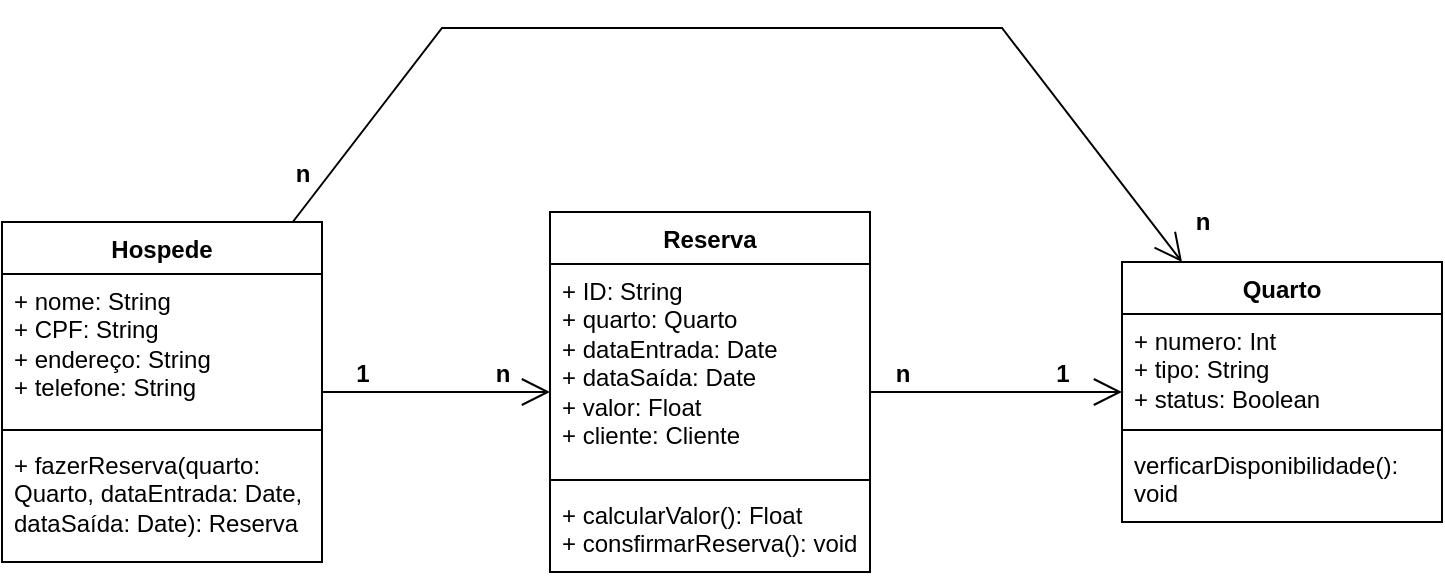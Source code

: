 <mxfile version="24.8.4" pages="2">
  <diagram name="Reservas de Hotel" id="tOLR-bDX3ip8aA7YL2Mg">
    <mxGraphModel dx="754" dy="771" grid="1" gridSize="10" guides="1" tooltips="1" connect="1" arrows="1" fold="1" page="1" pageScale="1" pageWidth="827" pageHeight="1169" math="0" shadow="0">
      <root>
        <mxCell id="0" />
        <mxCell id="1" parent="0" />
        <mxCell id="y8uqyYwWgfK6_-NwnYeD-1" value="Hospede" style="swimlane;fontStyle=1;align=center;verticalAlign=top;childLayout=stackLayout;horizontal=1;startSize=26;horizontalStack=0;resizeParent=1;resizeParentMax=0;resizeLast=0;collapsible=1;marginBottom=0;whiteSpace=wrap;html=1;" vertex="1" parent="1">
          <mxGeometry x="60" y="267" width="160" height="170" as="geometry" />
        </mxCell>
        <mxCell id="y8uqyYwWgfK6_-NwnYeD-2" value="+ nome: String&lt;div&gt;+ CPF: String&lt;/div&gt;&lt;div&gt;+ endereço: String&lt;/div&gt;&lt;div&gt;+ telefone: String&lt;/div&gt;" style="text;strokeColor=none;fillColor=none;align=left;verticalAlign=top;spacingLeft=4;spacingRight=4;overflow=hidden;rotatable=0;points=[[0,0.5],[1,0.5]];portConstraint=eastwest;whiteSpace=wrap;html=1;" vertex="1" parent="y8uqyYwWgfK6_-NwnYeD-1">
          <mxGeometry y="26" width="160" height="74" as="geometry" />
        </mxCell>
        <mxCell id="y8uqyYwWgfK6_-NwnYeD-3" value="" style="line;strokeWidth=1;fillColor=none;align=left;verticalAlign=middle;spacingTop=-1;spacingLeft=3;spacingRight=3;rotatable=0;labelPosition=right;points=[];portConstraint=eastwest;strokeColor=inherit;" vertex="1" parent="y8uqyYwWgfK6_-NwnYeD-1">
          <mxGeometry y="100" width="160" height="8" as="geometry" />
        </mxCell>
        <mxCell id="y8uqyYwWgfK6_-NwnYeD-4" value="+ fazerReserva(quarto: Quarto, dataEntrada: Date, dataSaída: Date): Reserva" style="text;strokeColor=none;fillColor=none;align=left;verticalAlign=top;spacingLeft=4;spacingRight=4;overflow=hidden;rotatable=0;points=[[0,0.5],[1,0.5]];portConstraint=eastwest;whiteSpace=wrap;html=1;" vertex="1" parent="y8uqyYwWgfK6_-NwnYeD-1">
          <mxGeometry y="108" width="160" height="62" as="geometry" />
        </mxCell>
        <mxCell id="y8uqyYwWgfK6_-NwnYeD-5" value="Quarto" style="swimlane;fontStyle=1;align=center;verticalAlign=top;childLayout=stackLayout;horizontal=1;startSize=26;horizontalStack=0;resizeParent=1;resizeParentMax=0;resizeLast=0;collapsible=1;marginBottom=0;whiteSpace=wrap;html=1;" vertex="1" parent="1">
          <mxGeometry x="620" y="287" width="160" height="130" as="geometry" />
        </mxCell>
        <mxCell id="y8uqyYwWgfK6_-NwnYeD-6" value="+ numero: Int&lt;div&gt;+ tipo: String&lt;/div&gt;&lt;div&gt;+ status: Boolean&lt;/div&gt;" style="text;strokeColor=none;fillColor=none;align=left;verticalAlign=top;spacingLeft=4;spacingRight=4;overflow=hidden;rotatable=0;points=[[0,0.5],[1,0.5]];portConstraint=eastwest;whiteSpace=wrap;html=1;" vertex="1" parent="y8uqyYwWgfK6_-NwnYeD-5">
          <mxGeometry y="26" width="160" height="54" as="geometry" />
        </mxCell>
        <mxCell id="y8uqyYwWgfK6_-NwnYeD-7" value="" style="line;strokeWidth=1;fillColor=none;align=left;verticalAlign=middle;spacingTop=-1;spacingLeft=3;spacingRight=3;rotatable=0;labelPosition=right;points=[];portConstraint=eastwest;strokeColor=inherit;" vertex="1" parent="y8uqyYwWgfK6_-NwnYeD-5">
          <mxGeometry y="80" width="160" height="8" as="geometry" />
        </mxCell>
        <mxCell id="y8uqyYwWgfK6_-NwnYeD-8" value="verficarDisponibilidade(): void" style="text;strokeColor=none;fillColor=none;align=left;verticalAlign=top;spacingLeft=4;spacingRight=4;overflow=hidden;rotatable=0;points=[[0,0.5],[1,0.5]];portConstraint=eastwest;whiteSpace=wrap;html=1;" vertex="1" parent="y8uqyYwWgfK6_-NwnYeD-5">
          <mxGeometry y="88" width="160" height="42" as="geometry" />
        </mxCell>
        <mxCell id="y8uqyYwWgfK6_-NwnYeD-9" value="Reserva" style="swimlane;fontStyle=1;align=center;verticalAlign=top;childLayout=stackLayout;horizontal=1;startSize=26;horizontalStack=0;resizeParent=1;resizeParentMax=0;resizeLast=0;collapsible=1;marginBottom=0;whiteSpace=wrap;html=1;" vertex="1" parent="1">
          <mxGeometry x="334" y="262" width="160" height="180" as="geometry" />
        </mxCell>
        <mxCell id="y8uqyYwWgfK6_-NwnYeD-10" value="&lt;div&gt;+ ID: String&lt;/div&gt;+ quarto: Quarto&lt;div&gt;+ dataEntrada: Date&lt;/div&gt;&lt;div&gt;+ dataSaída: Date&lt;/div&gt;&lt;div&gt;+ valor: Float&lt;/div&gt;&lt;div&gt;+ cliente: Cliente&lt;/div&gt;" style="text;strokeColor=none;fillColor=none;align=left;verticalAlign=top;spacingLeft=4;spacingRight=4;overflow=hidden;rotatable=0;points=[[0,0.5],[1,0.5]];portConstraint=eastwest;whiteSpace=wrap;html=1;" vertex="1" parent="y8uqyYwWgfK6_-NwnYeD-9">
          <mxGeometry y="26" width="160" height="104" as="geometry" />
        </mxCell>
        <mxCell id="y8uqyYwWgfK6_-NwnYeD-11" value="" style="line;strokeWidth=1;fillColor=none;align=left;verticalAlign=middle;spacingTop=-1;spacingLeft=3;spacingRight=3;rotatable=0;labelPosition=right;points=[];portConstraint=eastwest;strokeColor=inherit;" vertex="1" parent="y8uqyYwWgfK6_-NwnYeD-9">
          <mxGeometry y="130" width="160" height="8" as="geometry" />
        </mxCell>
        <mxCell id="y8uqyYwWgfK6_-NwnYeD-12" value="+ calcularValor(): Float&lt;div&gt;+ consfirmarReserva(): void&lt;/div&gt;" style="text;strokeColor=none;fillColor=none;align=left;verticalAlign=top;spacingLeft=4;spacingRight=4;overflow=hidden;rotatable=0;points=[[0,0.5],[1,0.5]];portConstraint=eastwest;whiteSpace=wrap;html=1;" vertex="1" parent="y8uqyYwWgfK6_-NwnYeD-9">
          <mxGeometry y="138" width="160" height="42" as="geometry" />
        </mxCell>
        <mxCell id="y8uqyYwWgfK6_-NwnYeD-13" value="" style="endArrow=open;endFill=1;endSize=12;html=1;rounded=0;" edge="1" parent="1" source="y8uqyYwWgfK6_-NwnYeD-1" target="y8uqyYwWgfK6_-NwnYeD-9">
          <mxGeometry width="160" relative="1" as="geometry">
            <mxPoint x="330" y="500" as="sourcePoint" />
            <mxPoint x="490" y="500" as="targetPoint" />
          </mxGeometry>
        </mxCell>
        <mxCell id="y8uqyYwWgfK6_-NwnYeD-14" value="" style="endArrow=open;endFill=1;endSize=12;html=1;rounded=0;" edge="1" parent="1" source="y8uqyYwWgfK6_-NwnYeD-9" target="y8uqyYwWgfK6_-NwnYeD-5">
          <mxGeometry width="160" relative="1" as="geometry">
            <mxPoint x="330" y="500" as="sourcePoint" />
            <mxPoint x="490" y="500" as="targetPoint" />
          </mxGeometry>
        </mxCell>
        <mxCell id="y8uqyYwWgfK6_-NwnYeD-15" value="1" style="text;align=center;fontStyle=1;verticalAlign=middle;spacingLeft=3;spacingRight=3;strokeColor=none;rotatable=0;points=[[0,0.5],[1,0.5]];portConstraint=eastwest;html=1;" vertex="1" parent="1">
          <mxGeometry x="550" y="330" width="80" height="26" as="geometry" />
        </mxCell>
        <mxCell id="y8uqyYwWgfK6_-NwnYeD-16" value="n" style="text;align=center;fontStyle=1;verticalAlign=middle;spacingLeft=3;spacingRight=3;strokeColor=none;rotatable=0;points=[[0,0.5],[1,0.5]];portConstraint=eastwest;html=1;" vertex="1" parent="1">
          <mxGeometry x="270" y="330" width="80" height="26" as="geometry" />
        </mxCell>
        <mxCell id="y8uqyYwWgfK6_-NwnYeD-17" value="1" style="text;align=center;fontStyle=1;verticalAlign=middle;spacingLeft=3;spacingRight=3;strokeColor=none;rotatable=0;points=[[0,0.5],[1,0.5]];portConstraint=eastwest;html=1;" vertex="1" parent="1">
          <mxGeometry x="200" y="330" width="80" height="26" as="geometry" />
        </mxCell>
        <mxCell id="y8uqyYwWgfK6_-NwnYeD-18" value="n" style="text;align=center;fontStyle=1;verticalAlign=middle;spacingLeft=3;spacingRight=3;strokeColor=none;rotatable=0;points=[[0,0.5],[1,0.5]];portConstraint=eastwest;html=1;" vertex="1" parent="1">
          <mxGeometry x="470" y="330" width="80" height="26" as="geometry" />
        </mxCell>
        <mxCell id="y8uqyYwWgfK6_-NwnYeD-19" value="" style="endArrow=open;endFill=1;endSize=12;html=1;rounded=0;" edge="1" parent="1" source="y8uqyYwWgfK6_-NwnYeD-1" target="y8uqyYwWgfK6_-NwnYeD-5">
          <mxGeometry width="160" relative="1" as="geometry">
            <mxPoint x="330" y="400" as="sourcePoint" />
            <mxPoint x="410" y="180" as="targetPoint" />
            <Array as="points">
              <mxPoint x="280" y="170" />
              <mxPoint x="410" y="170" />
              <mxPoint x="560" y="170" />
            </Array>
          </mxGeometry>
        </mxCell>
        <mxCell id="Mwdlc_3sKRYvu0zgSGPC-2" value="n" style="text;align=center;fontStyle=1;verticalAlign=middle;spacingLeft=3;spacingRight=3;strokeColor=none;rotatable=0;points=[[0,0.5],[1,0.5]];portConstraint=eastwest;html=1;" vertex="1" parent="1">
          <mxGeometry x="170" y="230" width="80" height="26" as="geometry" />
        </mxCell>
        <mxCell id="Mwdlc_3sKRYvu0zgSGPC-3" value="n" style="text;align=center;fontStyle=1;verticalAlign=middle;spacingLeft=3;spacingRight=3;strokeColor=none;rotatable=0;points=[[0,0.5],[1,0.5]];portConstraint=eastwest;html=1;" vertex="1" parent="1">
          <mxGeometry x="620" y="254" width="80" height="26" as="geometry" />
        </mxCell>
      </root>
    </mxGraphModel>
  </diagram>
  <diagram id="xhvTf9aFk-q1b6pCRcse" name="Biblioteca">
    <mxGraphModel dx="754" dy="771" grid="1" gridSize="10" guides="1" tooltips="1" connect="1" arrows="1" fold="1" page="1" pageScale="1" pageWidth="827" pageHeight="1169" math="0" shadow="0">
      <root>
        <mxCell id="0" />
        <mxCell id="1" parent="0" />
        <mxCell id="r5r674M5R8za2K9xfp5_-1" value="Livro" style="swimlane;fontStyle=1;align=center;verticalAlign=top;childLayout=stackLayout;horizontal=1;startSize=26;horizontalStack=0;resizeParent=1;resizeParentMax=0;resizeLast=0;collapsible=1;marginBottom=0;whiteSpace=wrap;html=1;" vertex="1" parent="1">
          <mxGeometry x="160" y="240" width="160" height="180" as="geometry" />
        </mxCell>
        <mxCell id="r5r674M5R8za2K9xfp5_-2" value="+ titulo: String&lt;div&gt;+ autor: String&lt;/div&gt;&lt;div&gt;+ ISBN: String&lt;/div&gt;&lt;div&gt;+ anoPublicacao: Int&lt;/div&gt;" style="text;strokeColor=none;fillColor=none;align=left;verticalAlign=top;spacingLeft=4;spacingRight=4;overflow=hidden;rotatable=0;points=[[0,0.5],[1,0.5]];portConstraint=eastwest;whiteSpace=wrap;html=1;" vertex="1" parent="r5r674M5R8za2K9xfp5_-1">
          <mxGeometry y="26" width="160" height="74" as="geometry" />
        </mxCell>
        <mxCell id="r5r674M5R8za2K9xfp5_-3" value="" style="line;strokeWidth=1;fillColor=none;align=left;verticalAlign=middle;spacingTop=-1;spacingLeft=3;spacingRight=3;rotatable=0;labelPosition=right;points=[];portConstraint=eastwest;strokeColor=inherit;" vertex="1" parent="r5r674M5R8za2K9xfp5_-1">
          <mxGeometry y="100" width="160" height="8" as="geometry" />
        </mxCell>
        <mxCell id="r5r674M5R8za2K9xfp5_-4" value="+ disponibilizar(): Boolean&lt;div&gt;+ consultarDisponibilidadde(): boelean&lt;/div&gt;" style="text;strokeColor=none;fillColor=none;align=left;verticalAlign=top;spacingLeft=4;spacingRight=4;overflow=hidden;rotatable=0;points=[[0,0.5],[1,0.5]];portConstraint=eastwest;whiteSpace=wrap;html=1;" vertex="1" parent="r5r674M5R8za2K9xfp5_-1">
          <mxGeometry y="108" width="160" height="72" as="geometry" />
        </mxCell>
        <mxCell id="r5r674M5R8za2K9xfp5_-5" value="Empréstimo" style="swimlane;fontStyle=1;align=center;verticalAlign=top;childLayout=stackLayout;horizontal=1;startSize=26;horizontalStack=0;resizeParent=1;resizeParentMax=0;resizeLast=0;collapsible=1;marginBottom=0;whiteSpace=wrap;html=1;" vertex="1" parent="1">
          <mxGeometry x="560" y="240" width="160" height="188" as="geometry" />
        </mxCell>
        <mxCell id="r5r674M5R8za2K9xfp5_-6" value="+ dataEmpréstimo: Date&lt;div&gt;+ dataEmprestimo: Date&lt;/div&gt;&lt;div&gt;+ status: String&lt;/div&gt;&lt;div&gt;+ livro: Livro&lt;/div&gt;&lt;div&gt;+ usuário: Usuário&lt;/div&gt;" style="text;strokeColor=none;fillColor=none;align=left;verticalAlign=top;spacingLeft=4;spacingRight=4;overflow=hidden;rotatable=0;points=[[0,0.5],[1,0.5]];portConstraint=eastwest;whiteSpace=wrap;html=1;" vertex="1" parent="r5r674M5R8za2K9xfp5_-5">
          <mxGeometry y="26" width="160" height="84" as="geometry" />
        </mxCell>
        <mxCell id="r5r674M5R8za2K9xfp5_-7" value="" style="line;strokeWidth=1;fillColor=none;align=left;verticalAlign=middle;spacingTop=-1;spacingLeft=3;spacingRight=3;rotatable=0;labelPosition=right;points=[];portConstraint=eastwest;strokeColor=inherit;" vertex="1" parent="r5r674M5R8za2K9xfp5_-5">
          <mxGeometry y="110" width="160" height="8" as="geometry" />
        </mxCell>
        <mxCell id="r5r674M5R8za2K9xfp5_-8" value="+ encerrarEmpréstimo(): void&lt;div&gt;+ calcularMulta(dataDevolução: Date): Float&lt;/div&gt;" style="text;strokeColor=none;fillColor=none;align=left;verticalAlign=top;spacingLeft=4;spacingRight=4;overflow=hidden;rotatable=0;points=[[0,0.5],[1,0.5]];portConstraint=eastwest;whiteSpace=wrap;html=1;" vertex="1" parent="r5r674M5R8za2K9xfp5_-5">
          <mxGeometry y="118" width="160" height="70" as="geometry" />
        </mxCell>
        <mxCell id="r5r674M5R8za2K9xfp5_-9" value="Usuário" style="swimlane;fontStyle=1;align=center;verticalAlign=top;childLayout=stackLayout;horizontal=1;startSize=26;horizontalStack=0;resizeParent=1;resizeParentMax=0;resizeLast=0;collapsible=1;marginBottom=0;whiteSpace=wrap;html=1;" vertex="1" parent="1">
          <mxGeometry x="350" y="500" width="160" height="150" as="geometry" />
        </mxCell>
        <mxCell id="r5r674M5R8za2K9xfp5_-10" value="+ numID: Int&lt;div&gt;+ nome: String&lt;/div&gt;&lt;div&gt;+ email: String&lt;/div&gt;&lt;div&gt;+ telefone: String&lt;/div&gt;" style="text;strokeColor=none;fillColor=none;align=left;verticalAlign=top;spacingLeft=4;spacingRight=4;overflow=hidden;rotatable=0;points=[[0,0.5],[1,0.5]];portConstraint=eastwest;whiteSpace=wrap;html=1;" vertex="1" parent="r5r674M5R8za2K9xfp5_-9">
          <mxGeometry y="26" width="160" height="74" as="geometry" />
        </mxCell>
        <mxCell id="r5r674M5R8za2K9xfp5_-11" value="" style="line;strokeWidth=1;fillColor=none;align=left;verticalAlign=middle;spacingTop=-1;spacingLeft=3;spacingRight=3;rotatable=0;labelPosition=right;points=[];portConstraint=eastwest;strokeColor=inherit;" vertex="1" parent="r5r674M5R8za2K9xfp5_-9">
          <mxGeometry y="100" width="160" height="8" as="geometry" />
        </mxCell>
        <mxCell id="r5r674M5R8za2K9xfp5_-12" value="+ realizarEmprestimo(livro: Livro): Emprestimo&amp;nbsp;" style="text;strokeColor=none;fillColor=none;align=left;verticalAlign=top;spacingLeft=4;spacingRight=4;overflow=hidden;rotatable=0;points=[[0,0.5],[1,0.5]];portConstraint=eastwest;whiteSpace=wrap;html=1;" vertex="1" parent="r5r674M5R8za2K9xfp5_-9">
          <mxGeometry y="108" width="160" height="42" as="geometry" />
        </mxCell>
        <mxCell id="PW0GWleejIPgsGv4a0Zl-1" value="" style="endArrow=open;endFill=1;endSize=12;html=1;rounded=0;" edge="1" parent="1" source="r5r674M5R8za2K9xfp5_-9" target="r5r674M5R8za2K9xfp5_-5">
          <mxGeometry width="160" relative="1" as="geometry">
            <mxPoint x="340" y="500" as="sourcePoint" />
            <mxPoint x="500" y="500" as="targetPoint" />
          </mxGeometry>
        </mxCell>
        <mxCell id="PW0GWleejIPgsGv4a0Zl-2" value="n" style="text;align=center;fontStyle=1;verticalAlign=middle;spacingLeft=3;spacingRight=3;strokeColor=none;rotatable=0;points=[[0,0.5],[1,0.5]];portConstraint=eastwest;html=1;" vertex="1" parent="1">
          <mxGeometry x="500" y="402" width="80" height="26" as="geometry" />
        </mxCell>
        <mxCell id="PW0GWleejIPgsGv4a0Zl-3" value="1" style="text;align=center;fontStyle=1;verticalAlign=middle;spacingLeft=3;spacingRight=3;strokeColor=none;rotatable=0;points=[[0,0.5],[1,0.5]];portConstraint=eastwest;html=1;" vertex="1" parent="1">
          <mxGeometry x="440" y="474" width="80" height="26" as="geometry" />
        </mxCell>
        <mxCell id="PW0GWleejIPgsGv4a0Zl-4" value="" style="endArrow=open;endFill=1;endSize=12;html=1;rounded=0;" edge="1" parent="1" source="r5r674M5R8za2K9xfp5_-1" target="r5r674M5R8za2K9xfp5_-5">
          <mxGeometry width="160" relative="1" as="geometry">
            <mxPoint x="340" y="500" as="sourcePoint" />
            <mxPoint x="500" y="500" as="targetPoint" />
          </mxGeometry>
        </mxCell>
        <mxCell id="PW0GWleejIPgsGv4a0Zl-5" value="" style="endArrow=open;endFill=1;endSize=12;html=1;rounded=0;" edge="1" parent="1" source="r5r674M5R8za2K9xfp5_-4" target="r5r674M5R8za2K9xfp5_-9">
          <mxGeometry width="160" relative="1" as="geometry">
            <mxPoint x="340" y="500" as="sourcePoint" />
            <mxPoint x="500" y="500" as="targetPoint" />
          </mxGeometry>
        </mxCell>
        <mxCell id="PW0GWleejIPgsGv4a0Zl-6" value="n" style="text;align=center;fontStyle=1;verticalAlign=middle;spacingLeft=3;spacingRight=3;strokeColor=none;rotatable=0;points=[[0,0.5],[1,0.5]];portConstraint=eastwest;html=1;" vertex="1" parent="1">
          <mxGeometry x="500" y="310" width="80" height="26" as="geometry" />
        </mxCell>
        <mxCell id="PW0GWleejIPgsGv4a0Zl-7" value="1" style="text;align=center;fontStyle=1;verticalAlign=middle;spacingLeft=3;spacingRight=3;strokeColor=none;rotatable=0;points=[[0,0.5],[1,0.5]];portConstraint=eastwest;html=1;" vertex="1" parent="1">
          <mxGeometry x="300" y="310" width="80" height="26" as="geometry" />
        </mxCell>
      </root>
    </mxGraphModel>
  </diagram>
</mxfile>
